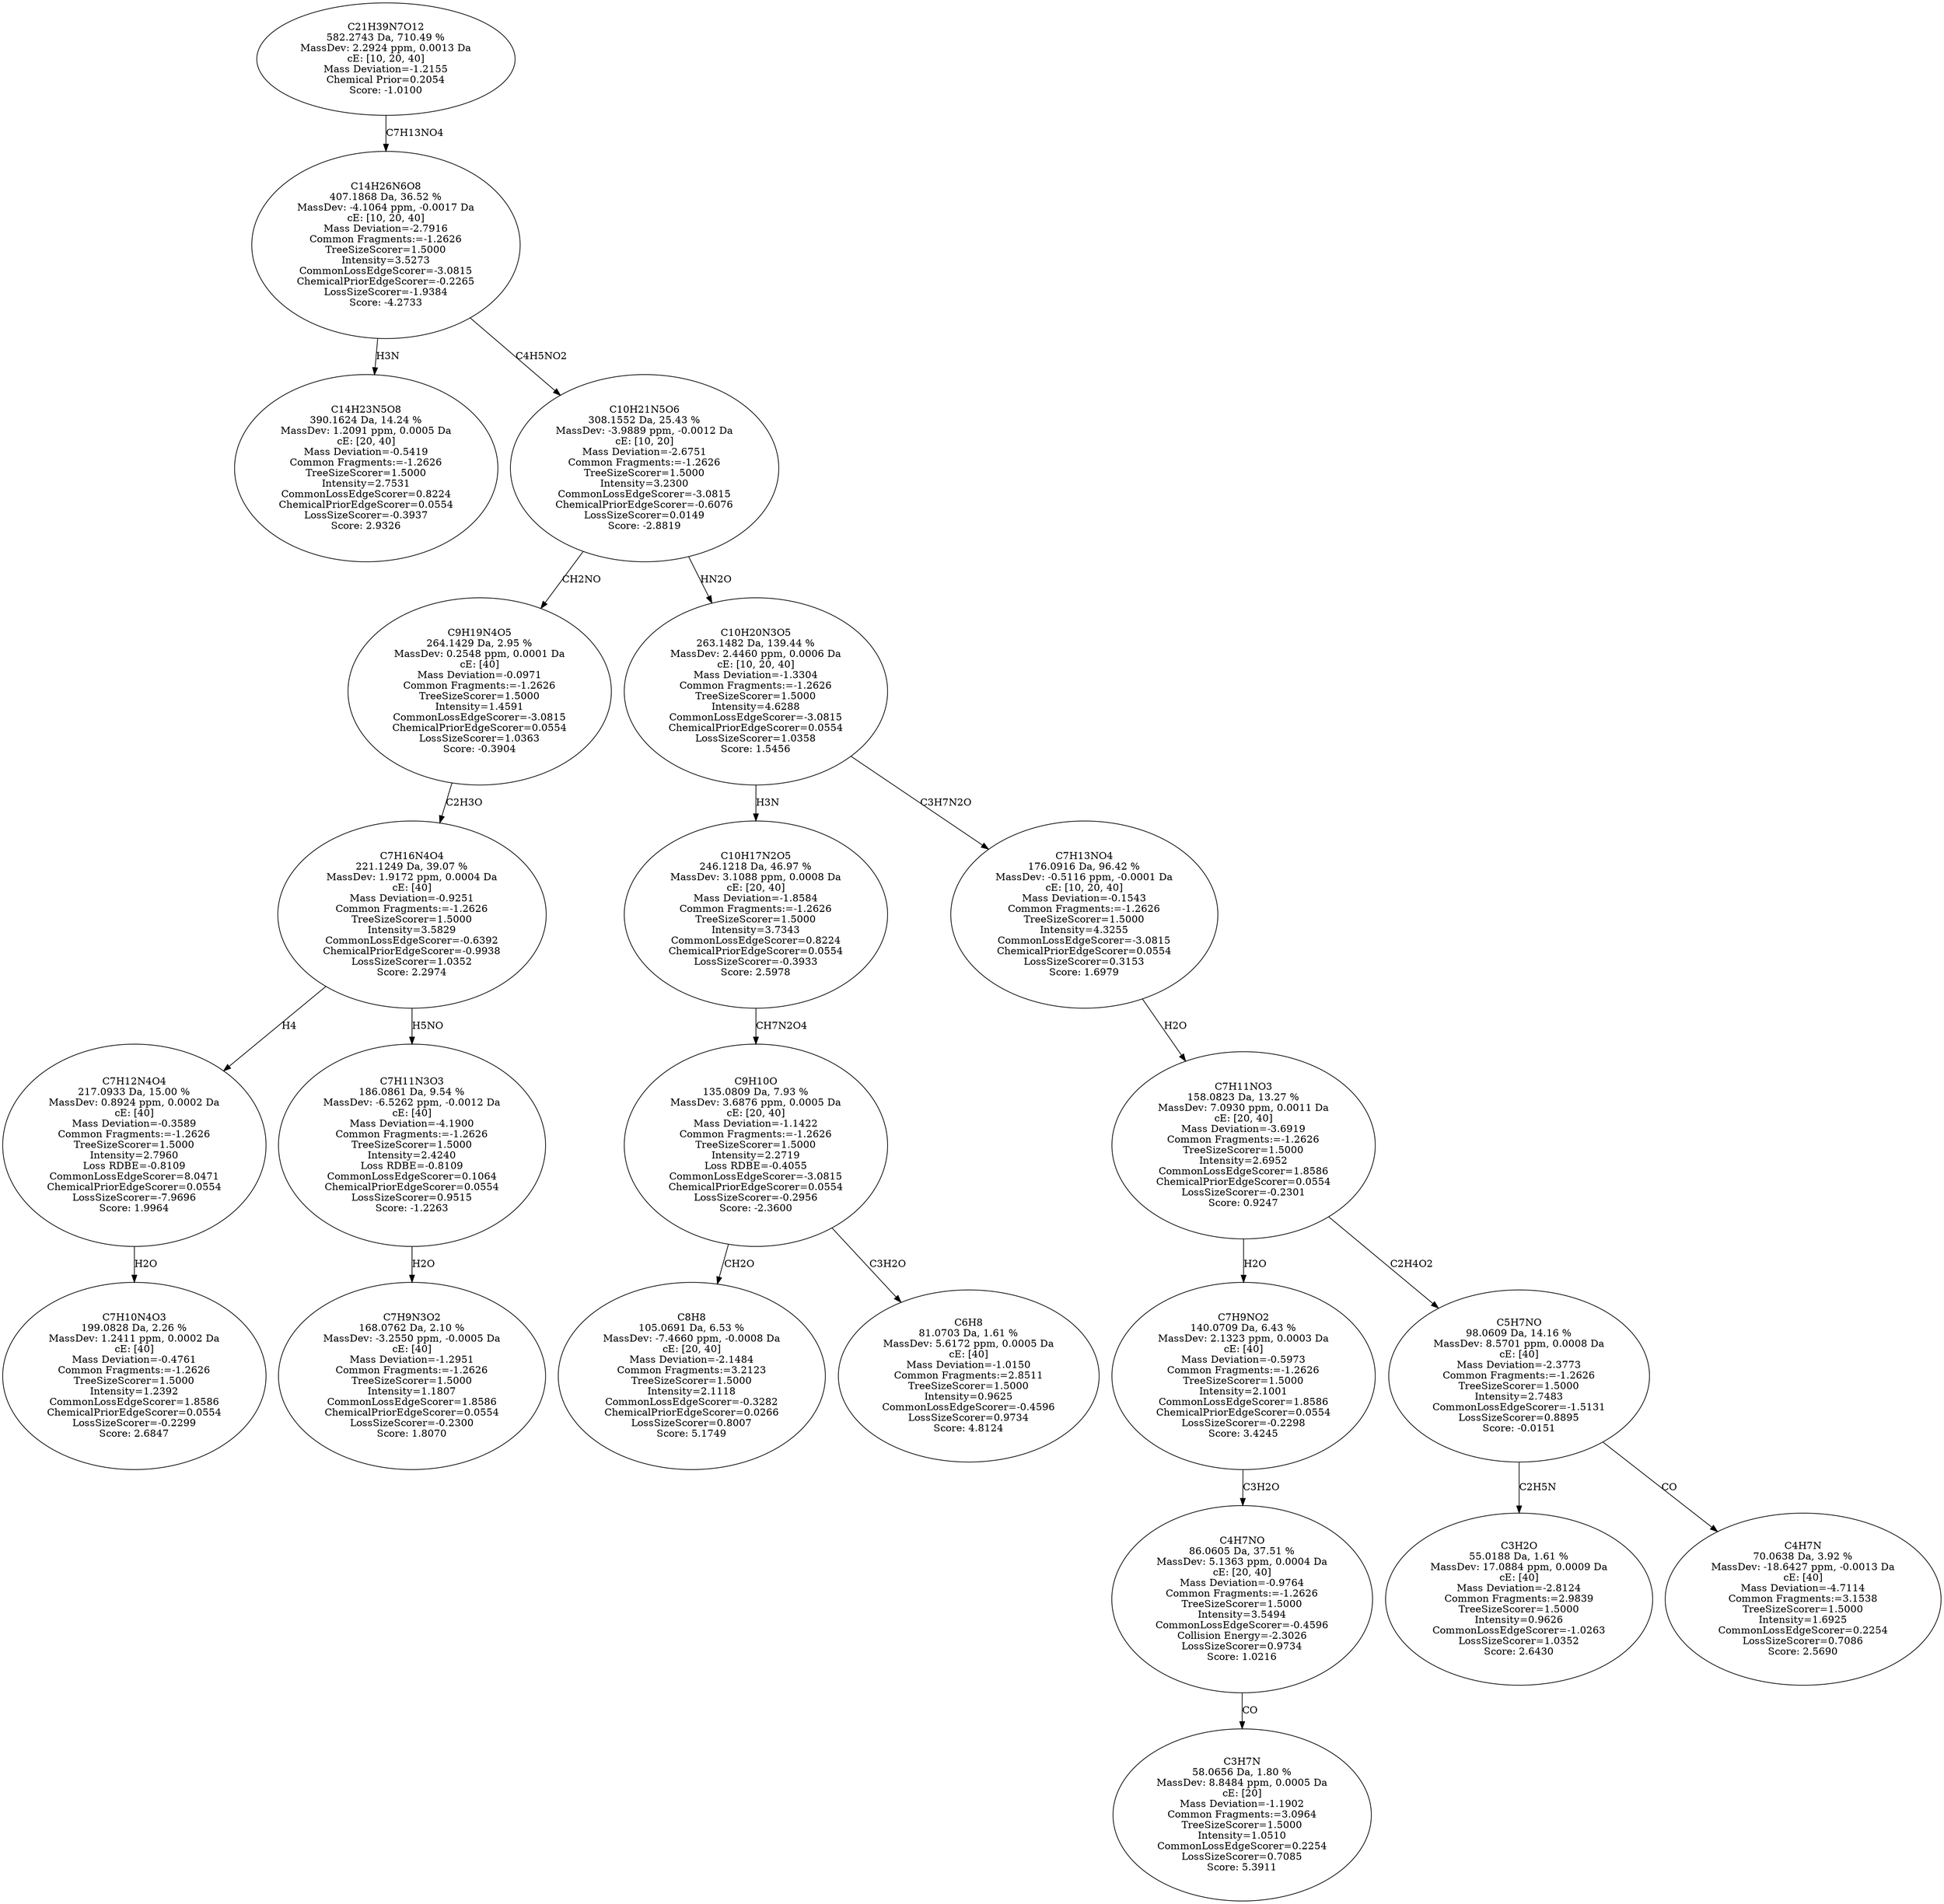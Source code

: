 strict digraph {
v1 [label="C14H23N5O8\n390.1624 Da, 14.24 %\nMassDev: 1.2091 ppm, 0.0005 Da\ncE: [20, 40]\nMass Deviation=-0.5419\nCommon Fragments:=-1.2626\nTreeSizeScorer=1.5000\nIntensity=2.7531\nCommonLossEdgeScorer=0.8224\nChemicalPriorEdgeScorer=0.0554\nLossSizeScorer=-0.3937\nScore: 2.9326"];
v2 [label="C7H10N4O3\n199.0828 Da, 2.26 %\nMassDev: 1.2411 ppm, 0.0002 Da\ncE: [40]\nMass Deviation=-0.4761\nCommon Fragments:=-1.2626\nTreeSizeScorer=1.5000\nIntensity=1.2392\nCommonLossEdgeScorer=1.8586\nChemicalPriorEdgeScorer=0.0554\nLossSizeScorer=-0.2299\nScore: 2.6847"];
v3 [label="C7H12N4O4\n217.0933 Da, 15.00 %\nMassDev: 0.8924 ppm, 0.0002 Da\ncE: [40]\nMass Deviation=-0.3589\nCommon Fragments:=-1.2626\nTreeSizeScorer=1.5000\nIntensity=2.7960\nLoss RDBE=-0.8109\nCommonLossEdgeScorer=8.0471\nChemicalPriorEdgeScorer=0.0554\nLossSizeScorer=-7.9696\nScore: 1.9964"];
v4 [label="C7H9N3O2\n168.0762 Da, 2.10 %\nMassDev: -3.2550 ppm, -0.0005 Da\ncE: [40]\nMass Deviation=-1.2951\nCommon Fragments:=-1.2626\nTreeSizeScorer=1.5000\nIntensity=1.1807\nCommonLossEdgeScorer=1.8586\nChemicalPriorEdgeScorer=0.0554\nLossSizeScorer=-0.2300\nScore: 1.8070"];
v5 [label="C7H11N3O3\n186.0861 Da, 9.54 %\nMassDev: -6.5262 ppm, -0.0012 Da\ncE: [40]\nMass Deviation=-4.1900\nCommon Fragments:=-1.2626\nTreeSizeScorer=1.5000\nIntensity=2.4240\nLoss RDBE=-0.8109\nCommonLossEdgeScorer=0.1064\nChemicalPriorEdgeScorer=0.0554\nLossSizeScorer=0.9515\nScore: -1.2263"];
v6 [label="C7H16N4O4\n221.1249 Da, 39.07 %\nMassDev: 1.9172 ppm, 0.0004 Da\ncE: [40]\nMass Deviation=-0.9251\nCommon Fragments:=-1.2626\nTreeSizeScorer=1.5000\nIntensity=3.5829\nCommonLossEdgeScorer=-0.6392\nChemicalPriorEdgeScorer=-0.9938\nLossSizeScorer=1.0352\nScore: 2.2974"];
v7 [label="C9H19N4O5\n264.1429 Da, 2.95 %\nMassDev: 0.2548 ppm, 0.0001 Da\ncE: [40]\nMass Deviation=-0.0971\nCommon Fragments:=-1.2626\nTreeSizeScorer=1.5000\nIntensity=1.4591\nCommonLossEdgeScorer=-3.0815\nChemicalPriorEdgeScorer=0.0554\nLossSizeScorer=1.0363\nScore: -0.3904"];
v8 [label="C8H8\n105.0691 Da, 6.53 %\nMassDev: -7.4660 ppm, -0.0008 Da\ncE: [20, 40]\nMass Deviation=-2.1484\nCommon Fragments:=3.2123\nTreeSizeScorer=1.5000\nIntensity=2.1118\nCommonLossEdgeScorer=-0.3282\nChemicalPriorEdgeScorer=0.0266\nLossSizeScorer=0.8007\nScore: 5.1749"];
v9 [label="C6H8\n81.0703 Da, 1.61 %\nMassDev: 5.6172 ppm, 0.0005 Da\ncE: [40]\nMass Deviation=-1.0150\nCommon Fragments:=2.8511\nTreeSizeScorer=1.5000\nIntensity=0.9625\nCommonLossEdgeScorer=-0.4596\nLossSizeScorer=0.9734\nScore: 4.8124"];
v10 [label="C9H10O\n135.0809 Da, 7.93 %\nMassDev: 3.6876 ppm, 0.0005 Da\ncE: [20, 40]\nMass Deviation=-1.1422\nCommon Fragments:=-1.2626\nTreeSizeScorer=1.5000\nIntensity=2.2719\nLoss RDBE=-0.4055\nCommonLossEdgeScorer=-3.0815\nChemicalPriorEdgeScorer=0.0554\nLossSizeScorer=-0.2956\nScore: -2.3600"];
v11 [label="C10H17N2O5\n246.1218 Da, 46.97 %\nMassDev: 3.1088 ppm, 0.0008 Da\ncE: [20, 40]\nMass Deviation=-1.8584\nCommon Fragments:=-1.2626\nTreeSizeScorer=1.5000\nIntensity=3.7343\nCommonLossEdgeScorer=0.8224\nChemicalPriorEdgeScorer=0.0554\nLossSizeScorer=-0.3933\nScore: 2.5978"];
v12 [label="C3H7N\n58.0656 Da, 1.80 %\nMassDev: 8.8484 ppm, 0.0005 Da\ncE: [20]\nMass Deviation=-1.1902\nCommon Fragments:=3.0964\nTreeSizeScorer=1.5000\nIntensity=1.0510\nCommonLossEdgeScorer=0.2254\nLossSizeScorer=0.7085\nScore: 5.3911"];
v13 [label="C4H7NO\n86.0605 Da, 37.51 %\nMassDev: 5.1363 ppm, 0.0004 Da\ncE: [20, 40]\nMass Deviation=-0.9764\nCommon Fragments:=-1.2626\nTreeSizeScorer=1.5000\nIntensity=3.5494\nCommonLossEdgeScorer=-0.4596\nCollision Energy=-2.3026\nLossSizeScorer=0.9734\nScore: 1.0216"];
v14 [label="C7H9NO2\n140.0709 Da, 6.43 %\nMassDev: 2.1323 ppm, 0.0003 Da\ncE: [40]\nMass Deviation=-0.5973\nCommon Fragments:=-1.2626\nTreeSizeScorer=1.5000\nIntensity=2.1001\nCommonLossEdgeScorer=1.8586\nChemicalPriorEdgeScorer=0.0554\nLossSizeScorer=-0.2298\nScore: 3.4245"];
v15 [label="C3H2O\n55.0188 Da, 1.61 %\nMassDev: 17.0884 ppm, 0.0009 Da\ncE: [40]\nMass Deviation=-2.8124\nCommon Fragments:=2.9839\nTreeSizeScorer=1.5000\nIntensity=0.9626\nCommonLossEdgeScorer=-1.0263\nLossSizeScorer=1.0352\nScore: 2.6430"];
v16 [label="C4H7N\n70.0638 Da, 3.92 %\nMassDev: -18.6427 ppm, -0.0013 Da\ncE: [40]\nMass Deviation=-4.7114\nCommon Fragments:=3.1538\nTreeSizeScorer=1.5000\nIntensity=1.6925\nCommonLossEdgeScorer=0.2254\nLossSizeScorer=0.7086\nScore: 2.5690"];
v17 [label="C5H7NO\n98.0609 Da, 14.16 %\nMassDev: 8.5701 ppm, 0.0008 Da\ncE: [40]\nMass Deviation=-2.3773\nCommon Fragments:=-1.2626\nTreeSizeScorer=1.5000\nIntensity=2.7483\nCommonLossEdgeScorer=-1.5131\nLossSizeScorer=0.8895\nScore: -0.0151"];
v18 [label="C7H11NO3\n158.0823 Da, 13.27 %\nMassDev: 7.0930 ppm, 0.0011 Da\ncE: [20, 40]\nMass Deviation=-3.6919\nCommon Fragments:=-1.2626\nTreeSizeScorer=1.5000\nIntensity=2.6952\nCommonLossEdgeScorer=1.8586\nChemicalPriorEdgeScorer=0.0554\nLossSizeScorer=-0.2301\nScore: 0.9247"];
v19 [label="C7H13NO4\n176.0916 Da, 96.42 %\nMassDev: -0.5116 ppm, -0.0001 Da\ncE: [10, 20, 40]\nMass Deviation=-0.1543\nCommon Fragments:=-1.2626\nTreeSizeScorer=1.5000\nIntensity=4.3255\nCommonLossEdgeScorer=-3.0815\nChemicalPriorEdgeScorer=0.0554\nLossSizeScorer=0.3153\nScore: 1.6979"];
v20 [label="C10H20N3O5\n263.1482 Da, 139.44 %\nMassDev: 2.4460 ppm, 0.0006 Da\ncE: [10, 20, 40]\nMass Deviation=-1.3304\nCommon Fragments:=-1.2626\nTreeSizeScorer=1.5000\nIntensity=4.6288\nCommonLossEdgeScorer=-3.0815\nChemicalPriorEdgeScorer=0.0554\nLossSizeScorer=1.0358\nScore: 1.5456"];
v21 [label="C10H21N5O6\n308.1552 Da, 25.43 %\nMassDev: -3.9889 ppm, -0.0012 Da\ncE: [10, 20]\nMass Deviation=-2.6751\nCommon Fragments:=-1.2626\nTreeSizeScorer=1.5000\nIntensity=3.2300\nCommonLossEdgeScorer=-3.0815\nChemicalPriorEdgeScorer=-0.6076\nLossSizeScorer=0.0149\nScore: -2.8819"];
v22 [label="C14H26N6O8\n407.1868 Da, 36.52 %\nMassDev: -4.1064 ppm, -0.0017 Da\ncE: [10, 20, 40]\nMass Deviation=-2.7916\nCommon Fragments:=-1.2626\nTreeSizeScorer=1.5000\nIntensity=3.5273\nCommonLossEdgeScorer=-3.0815\nChemicalPriorEdgeScorer=-0.2265\nLossSizeScorer=-1.9384\nScore: -4.2733"];
v23 [label="C21H39N7O12\n582.2743 Da, 710.49 %\nMassDev: 2.2924 ppm, 0.0013 Da\ncE: [10, 20, 40]\nMass Deviation=-1.2155\nChemical Prior=0.2054\nScore: -1.0100"];
v22 -> v1 [label="H3N"];
v3 -> v2 [label="H2O"];
v6 -> v3 [label="H4"];
v5 -> v4 [label="H2O"];
v6 -> v5 [label="H5NO"];
v7 -> v6 [label="C2H3O"];
v21 -> v7 [label="CH2NO"];
v10 -> v8 [label="CH2O"];
v10 -> v9 [label="C3H2O"];
v11 -> v10 [label="CH7N2O4"];
v20 -> v11 [label="H3N"];
v13 -> v12 [label="CO"];
v14 -> v13 [label="C3H2O"];
v18 -> v14 [label="H2O"];
v17 -> v15 [label="C2H5N"];
v17 -> v16 [label="CO"];
v18 -> v17 [label="C2H4O2"];
v19 -> v18 [label="H2O"];
v20 -> v19 [label="C3H7N2O"];
v21 -> v20 [label="HN2O"];
v22 -> v21 [label="C4H5NO2"];
v23 -> v22 [label="C7H13NO4"];
}